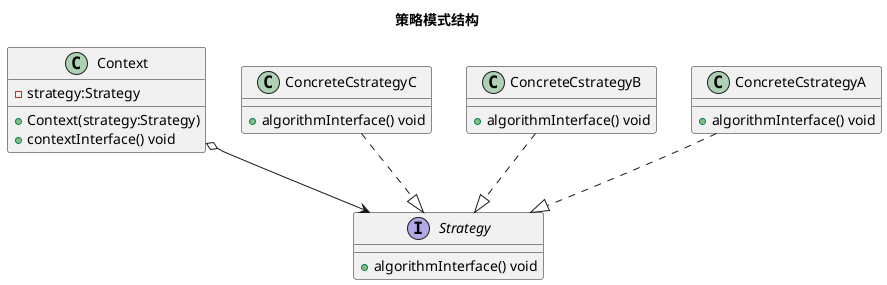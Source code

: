@startuml strategy
title 策略模式结构
    class Context{
        -strategy:Strategy
        +Context(strategy:Strategy)
        +contextInterface() void
    }
    interface Strategy{
        +algorithmInterface() void
    }

together {
    class ConcreteCstrategyA{
        +algorithmInterface() void
    }
    class ConcreteCstrategyB{
        +algorithmInterface() void
    }
    class ConcreteCstrategyC{
        +algorithmInterface() void
    }
}

Context o--> Strategy
ConcreteCstrategyA ..|> Strategy
ConcreteCstrategyB ..|> Strategy
ConcreteCstrategyC ..|> Strategy
@enduml